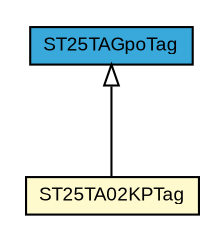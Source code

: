 #!/usr/local/bin/dot
#
# Class diagram 
# Generated by UMLGraph version R5_7_2-3-gee82a7 (http://www.umlgraph.org/)
#

digraph G {
	edge [fontname="arial",fontsize=10,labelfontname="arial",labelfontsize=10];
	node [fontname="arial",fontsize=10,shape=plaintext];
	nodesep=0.25;
	ranksep=0.5;
	// com.st.st25sdk.type4a.st25ta.ST25TAGpoTag
	c35537 [label=<<table title="com.st.st25sdk.type4a.st25ta.ST25TAGpoTag" border="0" cellborder="1" cellspacing="0" cellpadding="2" port="p" bgcolor="#39a9dc" href="./ST25TAGpoTag.html">
		<tr><td><table border="0" cellspacing="0" cellpadding="1">
<tr><td align="center" balign="center"> ST25TAGpoTag </td></tr>
		</table></td></tr>
		</table>>, URL="./ST25TAGpoTag.html", fontname="arial", fontcolor="black", fontsize=9.0];
	// com.st.st25sdk.type4a.st25ta.ST25TA02KPTag
	c35541 [label=<<table title="com.st.st25sdk.type4a.st25ta.ST25TA02KPTag" border="0" cellborder="1" cellspacing="0" cellpadding="2" port="p" bgcolor="lemonChiffon" href="./ST25TA02KPTag.html">
		<tr><td><table border="0" cellspacing="0" cellpadding="1">
<tr><td align="center" balign="center"> ST25TA02KPTag </td></tr>
		</table></td></tr>
		</table>>, URL="./ST25TA02KPTag.html", fontname="arial", fontcolor="black", fontsize=9.0];
	//com.st.st25sdk.type4a.st25ta.ST25TA02KPTag extends com.st.st25sdk.type4a.st25ta.ST25TAGpoTag
	c35537:p -> c35541:p [dir=back,arrowtail=empty];
}

